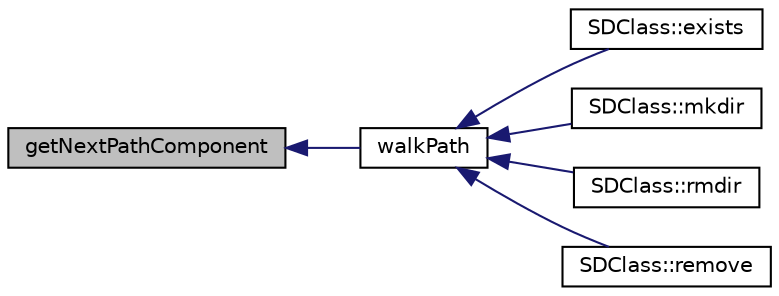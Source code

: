 digraph "getNextPathComponent"
{
  edge [fontname="Helvetica",fontsize="10",labelfontname="Helvetica",labelfontsize="10"];
  node [fontname="Helvetica",fontsize="10",shape=record];
  rankdir="LR";
  Node1 [label="getNextPathComponent",height=0.2,width=0.4,color="black", fillcolor="grey75", style="filled", fontcolor="black"];
  Node1 -> Node2 [dir="back",color="midnightblue",fontsize="10",style="solid",fontname="Helvetica"];
  Node2 [label="walkPath",height=0.2,width=0.4,color="black", fillcolor="white", style="filled",URL="$_s_d_8cpp.html#a91fe1680c0f96ea0698d9f8e8d11b30f"];
  Node2 -> Node3 [dir="back",color="midnightblue",fontsize="10",style="solid",fontname="Helvetica"];
  Node3 [label="SDClass::exists",height=0.2,width=0.4,color="black", fillcolor="white", style="filled",URL="$class_s_d_class.html#a0d9347b5446756f7f4dee9dd0c93fe5d"];
  Node2 -> Node4 [dir="back",color="midnightblue",fontsize="10",style="solid",fontname="Helvetica"];
  Node4 [label="SDClass::mkdir",height=0.2,width=0.4,color="black", fillcolor="white", style="filled",URL="$class_s_d_class.html#adb5edef260fcd12f2cc1e516d4d3b4a6"];
  Node2 -> Node5 [dir="back",color="midnightblue",fontsize="10",style="solid",fontname="Helvetica"];
  Node5 [label="SDClass::rmdir",height=0.2,width=0.4,color="black", fillcolor="white", style="filled",URL="$class_s_d_class.html#a484b22ac8e9506474a4fc738e6f3d71e"];
  Node2 -> Node6 [dir="back",color="midnightblue",fontsize="10",style="solid",fontname="Helvetica"];
  Node6 [label="SDClass::remove",height=0.2,width=0.4,color="black", fillcolor="white", style="filled",URL="$class_s_d_class.html#a0286f8bb49b66dfc1f7b176af9e6694b"];
}
